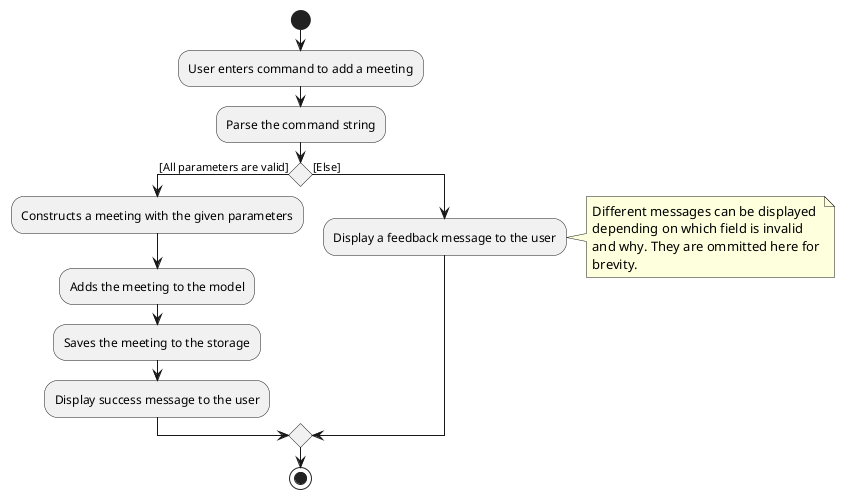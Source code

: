 @startuml
start
:User enters command to add a meeting;

:Parse the command string;

if () then ([All parameters are valid])
    :Constructs a meeting with the given parameters;
    :Adds the meeting to the model;
    :Saves the meeting to the storage;
    :Display success message to the user;
'    stop
else ([Else])
    :Display a feedback message to the user;
    note right
        Different messages can be displayed
        depending on which field is invalid
        and why. They are ommitted here for
        brevity.
    end note
endif
stop
'    stop
@enduml
